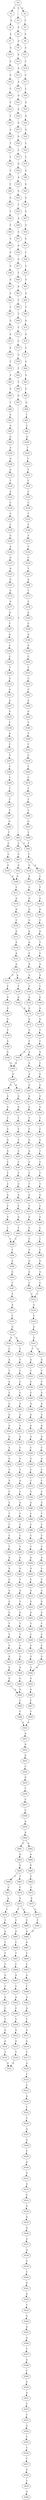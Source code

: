 strict digraph  {
	S0 -> S1 [ label = G ];
	S0 -> S2 [ label = G ];
	S0 -> S3 [ label = C ];
	S1 -> S4 [ label = A ];
	S2 -> S5 [ label = T ];
	S3 -> S6 [ label = C ];
	S4 -> S7 [ label = C ];
	S5 -> S8 [ label = G ];
	S6 -> S9 [ label = G ];
	S7 -> S10 [ label = A ];
	S8 -> S11 [ label = A ];
	S9 -> S12 [ label = A ];
	S10 -> S13 [ label = A ];
	S11 -> S14 [ label = T ];
	S12 -> S15 [ label = A ];
	S13 -> S16 [ label = G ];
	S14 -> S17 [ label = C ];
	S15 -> S18 [ label = A ];
	S16 -> S19 [ label = C ];
	S17 -> S20 [ label = C ];
	S18 -> S21 [ label = G ];
	S19 -> S22 [ label = C ];
	S20 -> S23 [ label = G ];
	S21 -> S24 [ label = A ];
	S22 -> S25 [ label = T ];
	S23 -> S26 [ label = A ];
	S24 -> S27 [ label = A ];
	S25 -> S28 [ label = A ];
	S26 -> S29 [ label = A ];
	S27 -> S30 [ label = G ];
	S28 -> S31 [ label = T ];
	S29 -> S32 [ label = C ];
	S30 -> S33 [ label = T ];
	S31 -> S34 [ label = C ];
	S32 -> S35 [ label = C ];
	S33 -> S36 [ label = G ];
	S34 -> S37 [ label = C ];
	S35 -> S38 [ label = G ];
	S36 -> S39 [ label = A ];
	S37 -> S40 [ label = C ];
	S38 -> S41 [ label = A ];
	S39 -> S42 [ label = C ];
	S40 -> S43 [ label = G ];
	S41 -> S44 [ label = G ];
	S42 -> S45 [ label = T ];
	S43 -> S46 [ label = T ];
	S44 -> S47 [ label = G ];
	S45 -> S48 [ label = A ];
	S46 -> S49 [ label = C ];
	S47 -> S50 [ label = G ];
	S48 -> S51 [ label = A ];
	S49 -> S52 [ label = C ];
	S50 -> S53 [ label = G ];
	S51 -> S54 [ label = A ];
	S52 -> S55 [ label = G ];
	S53 -> S56 [ label = C ];
	S54 -> S57 [ label = G ];
	S55 -> S58 [ label = G ];
	S56 -> S59 [ label = T ];
	S57 -> S60 [ label = T ];
	S58 -> S61 [ label = G ];
	S59 -> S62 [ label = G ];
	S60 -> S63 [ label = A ];
	S61 -> S64 [ label = A ];
	S62 -> S65 [ label = G ];
	S63 -> S66 [ label = T ];
	S64 -> S67 [ label = C ];
	S65 -> S68 [ label = T ];
	S66 -> S69 [ label = T ];
	S67 -> S70 [ label = G ];
	S68 -> S71 [ label = G ];
	S69 -> S72 [ label = C ];
	S70 -> S73 [ label = A ];
	S71 -> S74 [ label = A ];
	S72 -> S75 [ label = C ];
	S73 -> S76 [ label = A ];
	S74 -> S77 [ label = C ];
	S75 -> S78 [ label = C ];
	S76 -> S79 [ label = T ];
	S77 -> S80 [ label = C ];
	S78 -> S81 [ label = T ];
	S79 -> S82 [ label = A ];
	S80 -> S83 [ label = A ];
	S81 -> S84 [ label = T ];
	S82 -> S85 [ label = G ];
	S83 -> S86 [ label = G ];
	S84 -> S87 [ label = G ];
	S85 -> S88 [ label = T ];
	S86 -> S89 [ label = G ];
	S87 -> S90 [ label = T ];
	S88 -> S91 [ label = G ];
	S89 -> S92 [ label = T ];
	S90 -> S93 [ label = C ];
	S90 -> S94 [ label = T ];
	S91 -> S95 [ label = A ];
	S92 -> S96 [ label = C ];
	S93 -> S97 [ label = C ];
	S94 -> S98 [ label = T ];
	S95 -> S99 [ label = G ];
	S96 -> S100 [ label = G ];
	S97 -> S101 [ label = G ];
	S98 -> S102 [ label = G ];
	S98 -> S103 [ label = A ];
	S99 -> S104 [ label = A ];
	S100 -> S105 [ label = T ];
	S101 -> S106 [ label = A ];
	S102 -> S107 [ label = A ];
	S103 -> S108 [ label = C ];
	S104 -> S109 [ label = G ];
	S105 -> S110 [ label = T ];
	S106 -> S111 [ label = C ];
	S107 -> S112 [ label = C ];
	S108 -> S113 [ label = T ];
	S109 -> S114 [ label = G ];
	S110 -> S115 [ label = T ];
	S111 -> S116 [ label = G ];
	S112 -> S117 [ label = G ];
	S113 -> S118 [ label = G ];
	S114 -> S119 [ label = T ];
	S115 -> S120 [ label = C ];
	S116 -> S121 [ label = G ];
	S117 -> S122 [ label = G ];
	S118 -> S123 [ label = G ];
	S119 -> S124 [ label = A ];
	S120 -> S125 [ label = C ];
	S121 -> S126 [ label = T ];
	S122 -> S127 [ label = C ];
	S123 -> S128 [ label = T ];
	S124 -> S129 [ label = C ];
	S125 -> S130 [ label = C ];
	S126 -> S131 [ label = G ];
	S127 -> S132 [ label = G ];
	S128 -> S133 [ label = G ];
	S129 -> S134 [ label = C ];
	S130 -> S135 [ label = T ];
	S131 -> S136 [ label = A ];
	S132 -> S137 [ label = A ];
	S133 -> S138 [ label = T ];
	S134 -> S139 [ label = C ];
	S135 -> S140 [ label = T ];
	S136 -> S141 [ label = A ];
	S137 -> S142 [ label = A ];
	S138 -> S143 [ label = C ];
	S139 -> S144 [ label = G ];
	S140 -> S145 [ label = T ];
	S141 -> S146 [ label = A ];
	S142 -> S147 [ label = A ];
	S143 -> S148 [ label = A ];
	S144 -> S149 [ label = A ];
	S145 -> S150 [ label = C ];
	S146 -> S151 [ label = C ];
	S146 -> S152 [ label = A ];
	S147 -> S153 [ label = A ];
	S148 -> S154 [ label = A ];
	S149 -> S155 [ label = G ];
	S150 -> S156 [ label = C ];
	S151 -> S157 [ label = C ];
	S152 -> S158 [ label = C ];
	S153 -> S159 [ label = C ];
	S154 -> S160 [ label = C ];
	S155 -> S161 [ label = A ];
	S156 -> S162 [ label = T ];
	S157 -> S163 [ label = A ];
	S158 -> S164 [ label = A ];
	S159 -> S165 [ label = A ];
	S160 -> S166 [ label = G ];
	S161 -> S167 [ label = G ];
	S162 -> S168 [ label = A ];
	S163 -> S169 [ label = A ];
	S164 -> S170 [ label = A ];
	S165 -> S170 [ label = A ];
	S166 -> S171 [ label = A ];
	S167 -> S172 [ label = A ];
	S168 -> S173 [ label = T ];
	S169 -> S174 [ label = G ];
	S170 -> S175 [ label = G ];
	S171 -> S176 [ label = A ];
	S172 -> S177 [ label = A ];
	S173 -> S178 [ label = C ];
	S174 -> S179 [ label = T ];
	S175 -> S180 [ label = T ];
	S176 -> S181 [ label = T ];
	S177 -> S182 [ label = G ];
	S178 -> S183 [ label = G ];
	S179 -> S184 [ label = C ];
	S180 -> S185 [ label = C ];
	S181 -> S186 [ label = C ];
	S182 -> S187 [ label = T ];
	S183 -> S188 [ label = C ];
	S184 -> S189 [ label = G ];
	S185 -> S190 [ label = A ];
	S185 -> S191 [ label = G ];
	S186 -> S192 [ label = A ];
	S187 -> S193 [ label = A ];
	S188 -> S194 [ label = A ];
	S189 -> S195 [ label = A ];
	S190 -> S196 [ label = A ];
	S191 -> S195 [ label = A ];
	S192 -> S197 [ label = C ];
	S193 -> S198 [ label = C ];
	S194 -> S199 [ label = A ];
	S195 -> S200 [ label = A ];
	S196 -> S201 [ label = A ];
	S197 -> S202 [ label = G ];
	S198 -> S203 [ label = C ];
	S199 -> S204 [ label = C ];
	S200 -> S205 [ label = A ];
	S200 -> S206 [ label = G ];
	S201 -> S207 [ label = G ];
	S202 -> S208 [ label = G ];
	S203 -> S209 [ label = T ];
	S204 -> S210 [ label = T ];
	S205 -> S211 [ label = A ];
	S206 -> S212 [ label = A ];
	S207 -> S213 [ label = A ];
	S208 -> S214 [ label = G ];
	S209 -> S215 [ label = A ];
	S210 -> S216 [ label = C ];
	S211 -> S217 [ label = G ];
	S212 -> S218 [ label = G ];
	S213 -> S219 [ label = G ];
	S214 -> S220 [ label = G ];
	S215 -> S221 [ label = A ];
	S216 -> S222 [ label = C ];
	S217 -> S223 [ label = T ];
	S218 -> S224 [ label = C ];
	S219 -> S225 [ label = T ];
	S220 -> S226 [ label = T ];
	S221 -> S227 [ label = A ];
	S222 -> S228 [ label = A ];
	S223 -> S229 [ label = C ];
	S224 -> S230 [ label = C ];
	S225 -> S231 [ label = C ];
	S226 -> S232 [ label = C ];
	S227 -> S233 [ label = G ];
	S228 -> S234 [ label = G ];
	S229 -> S235 [ label = T ];
	S230 -> S236 [ label = G ];
	S231 -> S237 [ label = G ];
	S232 -> S238 [ label = G ];
	S233 -> S239 [ label = C ];
	S234 -> S240 [ label = T ];
	S235 -> S241 [ label = C ];
	S236 -> S242 [ label = G ];
	S237 -> S243 [ label = A ];
	S238 -> S244 [ label = T ];
	S239 -> S245 [ label = A ];
	S240 -> S246 [ label = T ];
	S241 -> S247 [ label = C ];
	S242 -> S248 [ label = C ];
	S243 -> S249 [ label = C ];
	S244 -> S250 [ label = C ];
	S245 -> S251 [ label = T ];
	S246 -> S252 [ label = T ];
	S247 -> S253 [ label = T ];
	S248 -> S254 [ label = T ];
	S249 -> S255 [ label = T ];
	S250 -> S256 [ label = T ];
	S251 -> S257 [ label = T ];
	S252 -> S258 [ label = C ];
	S253 -> S259 [ label = C ];
	S254 -> S260 [ label = C ];
	S255 -> S261 [ label = T ];
	S256 -> S262 [ label = T ];
	S257 -> S263 [ label = C ];
	S258 -> S264 [ label = C ];
	S259 -> S265 [ label = A ];
	S260 -> S266 [ label = A ];
	S261 -> S267 [ label = A ];
	S262 -> S268 [ label = G ];
	S263 -> S269 [ label = C ];
	S264 -> S270 [ label = C ];
	S265 -> S271 [ label = C ];
	S266 -> S272 [ label = C ];
	S267 -> S273 [ label = T ];
	S268 -> S274 [ label = C ];
	S269 -> S275 [ label = T ];
	S270 -> S276 [ label = C ];
	S271 -> S277 [ label = G ];
	S272 -> S278 [ label = G ];
	S273 -> S279 [ label = G ];
	S274 -> S280 [ label = G ];
	S275 -> S281 [ label = T ];
	S276 -> S282 [ label = T ];
	S277 -> S283 [ label = T ];
	S278 -> S284 [ label = T ];
	S279 -> S285 [ label = C ];
	S280 -> S286 [ label = C ];
	S281 -> S287 [ label = T ];
	S282 -> S288 [ label = T ];
	S283 -> S289 [ label = C ];
	S284 -> S289 [ label = C ];
	S285 -> S290 [ label = C ];
	S286 -> S291 [ label = C ];
	S287 -> S292 [ label = G ];
	S288 -> S293 [ label = G ];
	S289 -> S294 [ label = T ];
	S290 -> S295 [ label = C ];
	S291 -> S296 [ label = C ];
	S292 -> S297 [ label = T ];
	S293 -> S298 [ label = T ];
	S294 -> S299 [ label = A ];
	S295 -> S300 [ label = G ];
	S296 -> S301 [ label = G ];
	S297 -> S302 [ label = C ];
	S298 -> S94 [ label = T ];
	S299 -> S303 [ label = A ];
	S300 -> S304 [ label = A ];
	S301 -> S305 [ label = A ];
	S302 -> S306 [ label = C ];
	S303 -> S307 [ label = T ];
	S304 -> S308 [ label = C ];
	S305 -> S309 [ label = C ];
	S306 -> S310 [ label = G ];
	S307 -> S311 [ label = T ];
	S308 -> S312 [ label = C ];
	S309 -> S312 [ label = C ];
	S310 -> S106 [ label = A ];
	S311 -> S313 [ label = A ];
	S312 -> S314 [ label = G ];
	S313 -> S315 [ label = C ];
	S314 -> S316 [ label = T ];
	S315 -> S317 [ label = G ];
	S316 -> S318 [ label = A ];
	S317 -> S319 [ label = A ];
	S317 -> S320 [ label = G ];
	S318 -> S321 [ label = G ];
	S319 -> S322 [ label = C ];
	S320 -> S323 [ label = C ];
	S321 -> S324 [ label = T ];
	S321 -> S325 [ label = C ];
	S322 -> S326 [ label = A ];
	S323 -> S327 [ label = T ];
	S324 -> S328 [ label = A ];
	S325 -> S329 [ label = A ];
	S326 -> S330 [ label = T ];
	S327 -> S331 [ label = T ];
	S328 -> S332 [ label = T ];
	S329 -> S333 [ label = T ];
	S330 -> S334 [ label = A ];
	S331 -> S335 [ label = C ];
	S332 -> S336 [ label = C ];
	S333 -> S337 [ label = C ];
	S334 -> S338 [ label = C ];
	S335 -> S339 [ label = C ];
	S336 -> S340 [ label = C ];
	S337 -> S341 [ label = G ];
	S338 -> S342 [ label = G ];
	S339 -> S343 [ label = G ];
	S340 -> S344 [ label = A ];
	S341 -> S345 [ label = A ];
	S342 -> S346 [ label = G ];
	S343 -> S347 [ label = A ];
	S344 -> S348 [ label = G ];
	S345 -> S349 [ label = G ];
	S346 -> S350 [ label = A ];
	S347 -> S351 [ label = A ];
	S348 -> S352 [ label = A ];
	S349 -> S353 [ label = A ];
	S350 -> S354 [ label = A ];
	S351 -> S355 [ label = A ];
	S352 -> S356 [ label = A ];
	S353 -> S357 [ label = A ];
	S354 -> S358 [ label = T ];
	S355 -> S359 [ label = C ];
	S356 -> S360 [ label = C ];
	S357 -> S361 [ label = C ];
	S358 -> S362 [ label = G ];
	S359 -> S363 [ label = G ];
	S360 -> S364 [ label = G ];
	S361 -> S365 [ label = A ];
	S362 -> S366 [ label = T ];
	S363 -> S367 [ label = T ];
	S364 -> S368 [ label = C ];
	S365 -> S369 [ label = C ];
	S366 -> S370 [ label = A ];
	S367 -> S371 [ label = A ];
	S368 -> S372 [ label = C ];
	S369 -> S373 [ label = C ];
	S370 -> S374 [ label = C ];
	S371 -> S375 [ label = C ];
	S372 -> S376 [ label = C ];
	S373 -> S377 [ label = C ];
	S374 -> S378 [ label = C ];
	S375 -> S379 [ label = A ];
	S376 -> S380 [ label = G ];
	S377 -> S381 [ label = G ];
	S378 -> S382 [ label = T ];
	S379 -> S383 [ label = C ];
	S380 -> S384 [ label = C ];
	S381 -> S385 [ label = T ];
	S382 -> S386 [ label = T ];
	S383 -> S387 [ label = T ];
	S384 -> S388 [ label = T ];
	S385 -> S389 [ label = T ];
	S386 -> S390 [ label = C ];
	S387 -> S391 [ label = C ];
	S388 -> S392 [ label = C ];
	S389 -> S393 [ label = C ];
	S390 -> S394 [ label = T ];
	S391 -> S395 [ label = T ];
	S392 -> S396 [ label = C ];
	S393 -> S397 [ label = C ];
	S394 -> S398 [ label = A ];
	S395 -> S399 [ label = A ];
	S396 -> S400 [ label = A ];
	S397 -> S401 [ label = A ];
	S398 -> S402 [ label = G ];
	S399 -> S403 [ label = G ];
	S400 -> S404 [ label = G ];
	S401 -> S405 [ label = G ];
	S402 -> S406 [ label = C ];
	S403 -> S407 [ label = T ];
	S404 -> S408 [ label = C ];
	S405 -> S409 [ label = T ];
	S406 -> S410 [ label = A ];
	S407 -> S411 [ label = A ];
	S408 -> S412 [ label = A ];
	S409 -> S413 [ label = A ];
	S410 -> S414 [ label = A ];
	S411 -> S415 [ label = G ];
	S412 -> S416 [ label = G ];
	S413 -> S417 [ label = G ];
	S414 -> S418 [ label = G ];
	S415 -> S419 [ label = G ];
	S416 -> S420 [ label = G ];
	S417 -> S421 [ label = G ];
	S418 -> S422 [ label = T ];
	S419 -> S423 [ label = T ];
	S420 -> S424 [ label = T ];
	S421 -> S425 [ label = T ];
	S422 -> S426 [ label = T ];
	S423 -> S427 [ label = T ];
	S424 -> S428 [ label = C ];
	S425 -> S429 [ label = C ];
	S426 -> S430 [ label = C ];
	S427 -> S431 [ label = C ];
	S428 -> S432 [ label = C ];
	S429 -> S433 [ label = C ];
	S430 -> S434 [ label = G ];
	S431 -> S435 [ label = G ];
	S432 -> S436 [ label = G ];
	S433 -> S437 [ label = G ];
	S434 -> S438 [ label = A ];
	S435 -> S439 [ label = A ];
	S436 -> S440 [ label = A ];
	S437 -> S440 [ label = A ];
	S438 -> S441 [ label = G ];
	S439 -> S442 [ label = G ];
	S440 -> S443 [ label = G ];
	S441 -> S444 [ label = A ];
	S442 -> S444 [ label = A ];
	S443 -> S445 [ label = A ];
	S444 -> S446 [ label = C ];
	S445 -> S447 [ label = C ];
	S446 -> S448 [ label = C ];
	S447 -> S449 [ label = C ];
	S448 -> S450 [ label = A ];
	S449 -> S450 [ label = A ];
	S450 -> S451 [ label = A ];
	S451 -> S452 [ label = G ];
	S452 -> S453 [ label = A ];
	S453 -> S454 [ label = C ];
	S454 -> S455 [ label = G ];
	S455 -> S456 [ label = T ];
	S456 -> S457 [ label = C ];
	S457 -> S458 [ label = G ];
	S458 -> S459 [ label = A ];
	S459 -> S460 [ label = A ];
	S460 -> S461 [ label = G ];
	S460 -> S462 [ label = A ];
	S461 -> S463 [ label = A ];
	S462 -> S464 [ label = A ];
	S463 -> S465 [ label = G ];
	S464 -> S466 [ label = G ];
	S465 -> S467 [ label = T ];
	S465 -> S468 [ label = C ];
	S466 -> S469 [ label = T ];
	S467 -> S470 [ label = C ];
	S468 -> S471 [ label = C ];
	S469 -> S472 [ label = C ];
	S470 -> S473 [ label = A ];
	S471 -> S474 [ label = A ];
	S472 -> S475 [ label = A ];
	S473 -> S476 [ label = A ];
	S473 -> S477 [ label = T ];
	S474 -> S478 [ label = C ];
	S475 -> S479 [ label = A ];
	S476 -> S480 [ label = T ];
	S477 -> S481 [ label = T ];
	S478 -> S482 [ label = T ];
	S479 -> S483 [ label = T ];
	S480 -> S484 [ label = A ];
	S481 -> S485 [ label = A ];
	S482 -> S486 [ label = A ];
	S483 -> S484 [ label = A ];
	S484 -> S487 [ label = A ];
	S485 -> S488 [ label = C ];
	S486 -> S489 [ label = T ];
	S487 -> S490 [ label = T ];
	S488 -> S491 [ label = T ];
	S489 -> S492 [ label = T ];
	S490 -> S493 [ label = C ];
	S491 -> S494 [ label = C ];
	S492 -> S495 [ label = C ];
	S493 -> S496 [ label = A ];
	S494 -> S497 [ label = A ];
	S495 -> S498 [ label = G ];
	S496 -> S499 [ label = C ];
	S497 -> S500 [ label = C ];
	S498 -> S501 [ label = C ];
	S499 -> S502 [ label = A ];
	S500 -> S503 [ label = A ];
	S501 -> S504 [ label = A ];
	S502 -> S505 [ label = A ];
	S503 -> S506 [ label = C ];
	S504 -> S507 [ label = C ];
	S505 -> S508 [ label = T ];
	S506 -> S509 [ label = T ];
	S507 -> S510 [ label = T ];
	S508 -> S511 [ label = G ];
	S509 -> S512 [ label = G ];
	S510 -> S513 [ label = G ];
	S511 -> S514 [ label = G ];
	S512 -> S515 [ label = G ];
	S513 -> S516 [ label = G ];
	S514 -> S517 [ label = T ];
	S515 -> S518 [ label = T ];
	S516 -> S519 [ label = T ];
	S517 -> S520 [ label = A ];
	S518 -> S521 [ label = A ];
	S519 -> S521 [ label = A ];
	S520 -> S522 [ label = C ];
	S522 -> S523 [ label = C ];
	S523 -> S524 [ label = A ];
	S524 -> S525 [ label = T ];
	S525 -> S526 [ label = C ];
	S526 -> S527 [ label = A ];
	S527 -> S528 [ label = A ];
	S528 -> S529 [ label = C ];
	S529 -> S530 [ label = G ];
	S530 -> S531 [ label = G ];
	S531 -> S532 [ label = G ];
	S532 -> S533 [ label = G ];
	S533 -> S534 [ label = A ];
	S534 -> S535 [ label = A ];
	S535 -> S536 [ label = A ];
	S536 -> S537 [ label = A ];
	S537 -> S538 [ label = A ];
	S538 -> S539 [ label = G ];
	S539 -> S540 [ label = C ];
	S540 -> S541 [ label = G ];
	S541 -> S542 [ label = A ];
	S542 -> S543 [ label = C ];
	S543 -> S544 [ label = G ];
	S544 -> S545 [ label = A ];
	S545 -> S546 [ label = G ];
	S546 -> S547 [ label = T ];
	S547 -> S548 [ label = G ];
	S548 -> S549 [ label = T ];
	S549 -> S550 [ label = G ];
	S550 -> S551 [ label = G ];
	S551 -> S552 [ label = T ];
	S552 -> S553 [ label = T ];
	S553 -> S554 [ label = G ];
	S554 -> S555 [ label = T ];
	S555 -> S556 [ label = T ];
	S556 -> S557 [ label = C ];
	S557 -> S558 [ label = G ];
	S558 -> S559 [ label = T ];
	S559 -> S560 [ label = A ];
}
